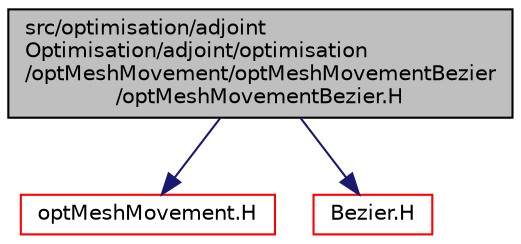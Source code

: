 digraph "src/optimisation/adjointOptimisation/adjoint/optimisation/optMeshMovement/optMeshMovementBezier/optMeshMovementBezier.H"
{
  bgcolor="transparent";
  edge [fontname="Helvetica",fontsize="10",labelfontname="Helvetica",labelfontsize="10"];
  node [fontname="Helvetica",fontsize="10",shape=record];
  Node1 [label="src/optimisation/adjoint\lOptimisation/adjoint/optimisation\l/optMeshMovement/optMeshMovementBezier\l/optMeshMovementBezier.H",height=0.2,width=0.4,color="black", fillcolor="grey75", style="filled" fontcolor="black"];
  Node1 -> Node2 [color="midnightblue",fontsize="10",style="solid",fontname="Helvetica"];
  Node2 [label="optMeshMovement.H",height=0.2,width=0.4,color="red",URL="$optMeshMovement_8H.html"];
  Node1 -> Node3 [color="midnightblue",fontsize="10",style="solid",fontname="Helvetica"];
  Node3 [label="Bezier.H",height=0.2,width=0.4,color="red",URL="$Bezier_8H.html"];
}
